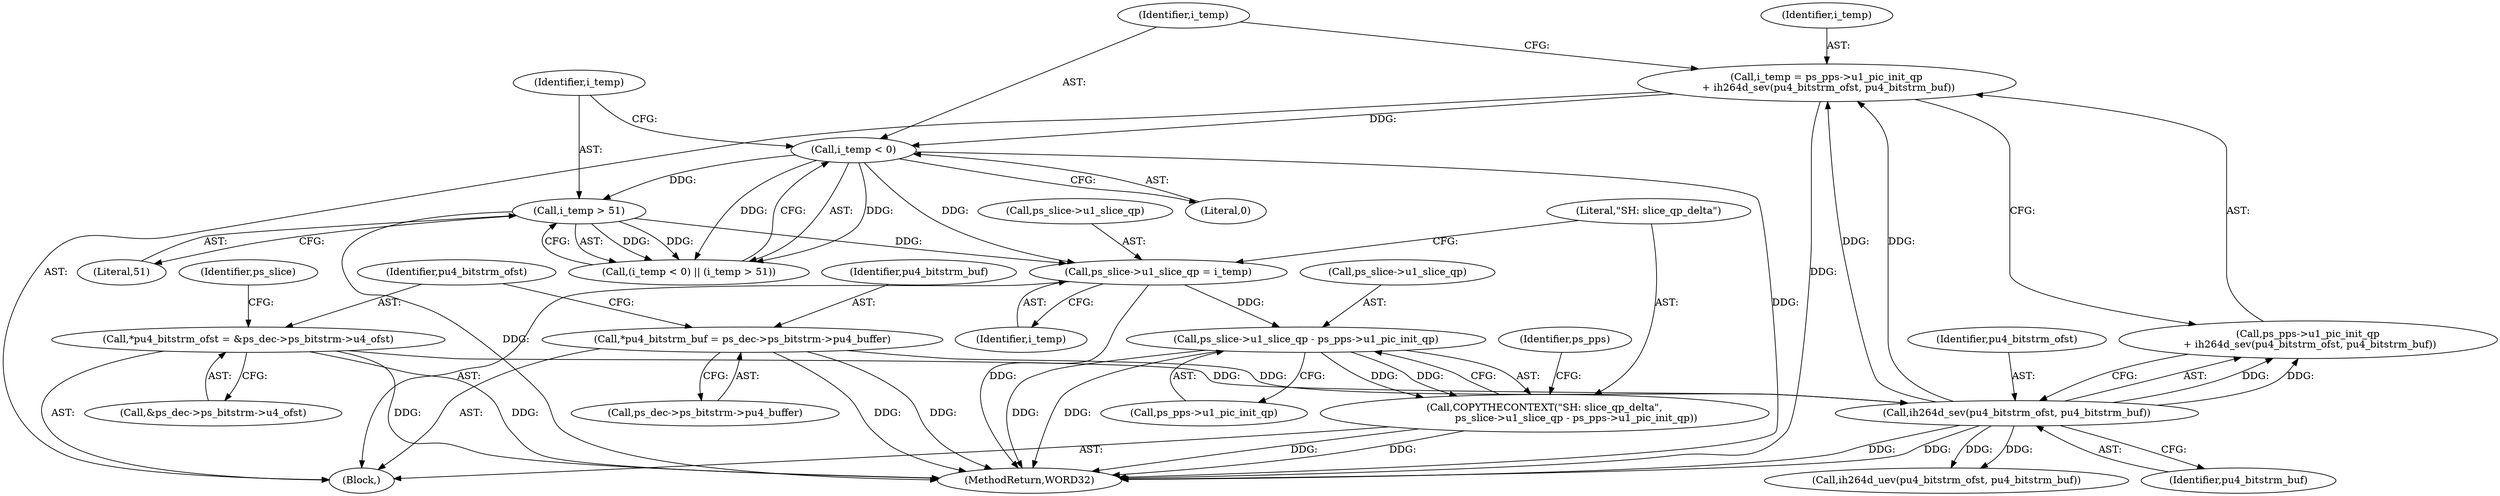 digraph "0_Android_943323f1d9d3dd5c2634deb26cbe72343ca6b3db_1@pointer" {
"1000213" [label="(Call,ps_slice->u1_slice_qp - ps_pps->u1_pic_init_qp)"];
"1000206" [label="(Call,ps_slice->u1_slice_qp = i_temp)"];
"1000198" [label="(Call,i_temp < 0)"];
"1000187" [label="(Call,i_temp = ps_pps->u1_pic_init_qp\n + ih264d_sev(pu4_bitstrm_ofst, pu4_bitstrm_buf))"];
"1000193" [label="(Call,ih264d_sev(pu4_bitstrm_ofst, pu4_bitstrm_buf))"];
"1000135" [label="(Call,*pu4_bitstrm_ofst = &ps_dec->ps_bitstrm->u4_ofst)"];
"1000127" [label="(Call,*pu4_bitstrm_buf = ps_dec->ps_bitstrm->pu4_buffer)"];
"1000201" [label="(Call,i_temp > 51)"];
"1000211" [label="(Call,COPYTHECONTEXT(\"SH: slice_qp_delta\",\n                    ps_slice->u1_slice_qp - ps_pps->u1_pic_init_qp))"];
"1000128" [label="(Identifier,pu4_bitstrm_buf)"];
"1000135" [label="(Call,*pu4_bitstrm_ofst = &ps_dec->ps_bitstrm->u4_ofst)"];
"1000201" [label="(Call,i_temp > 51)"];
"1000189" [label="(Call,ps_pps->u1_pic_init_qp\n + ih264d_sev(pu4_bitstrm_ofst, pu4_bitstrm_buf))"];
"1000195" [label="(Identifier,pu4_bitstrm_buf)"];
"1000217" [label="(Call,ps_pps->u1_pic_init_qp)"];
"1000193" [label="(Call,ih264d_sev(pu4_bitstrm_ofst, pu4_bitstrm_buf))"];
"1000229" [label="(Call,ih264d_uev(pu4_bitstrm_ofst, pu4_bitstrm_buf))"];
"1000149" [label="(Identifier,ps_slice)"];
"1000203" [label="(Literal,51)"];
"1000211" [label="(Call,COPYTHECONTEXT(\"SH: slice_qp_delta\",\n                    ps_slice->u1_slice_qp - ps_pps->u1_pic_init_qp))"];
"1000113" [label="(Block,)"];
"1000206" [label="(Call,ps_slice->u1_slice_qp = i_temp)"];
"1000433" [label="(MethodReturn,WORD32)"];
"1000202" [label="(Identifier,i_temp)"];
"1000187" [label="(Call,i_temp = ps_pps->u1_pic_init_qp\n + ih264d_sev(pu4_bitstrm_ofst, pu4_bitstrm_buf))"];
"1000200" [label="(Literal,0)"];
"1000213" [label="(Call,ps_slice->u1_slice_qp - ps_pps->u1_pic_init_qp)"];
"1000137" [label="(Call,&ps_dec->ps_bitstrm->u4_ofst)"];
"1000127" [label="(Call,*pu4_bitstrm_buf = ps_dec->ps_bitstrm->pu4_buffer)"];
"1000212" [label="(Literal,\"SH: slice_qp_delta\")"];
"1000207" [label="(Call,ps_slice->u1_slice_qp)"];
"1000199" [label="(Identifier,i_temp)"];
"1000198" [label="(Call,i_temp < 0)"];
"1000194" [label="(Identifier,pu4_bitstrm_ofst)"];
"1000223" [label="(Identifier,ps_pps)"];
"1000210" [label="(Identifier,i_temp)"];
"1000136" [label="(Identifier,pu4_bitstrm_ofst)"];
"1000129" [label="(Call,ps_dec->ps_bitstrm->pu4_buffer)"];
"1000214" [label="(Call,ps_slice->u1_slice_qp)"];
"1000188" [label="(Identifier,i_temp)"];
"1000197" [label="(Call,(i_temp < 0) || (i_temp > 51))"];
"1000213" -> "1000211"  [label="AST: "];
"1000213" -> "1000217"  [label="CFG: "];
"1000214" -> "1000213"  [label="AST: "];
"1000217" -> "1000213"  [label="AST: "];
"1000211" -> "1000213"  [label="CFG: "];
"1000213" -> "1000433"  [label="DDG: "];
"1000213" -> "1000433"  [label="DDG: "];
"1000213" -> "1000211"  [label="DDG: "];
"1000213" -> "1000211"  [label="DDG: "];
"1000206" -> "1000213"  [label="DDG: "];
"1000206" -> "1000113"  [label="AST: "];
"1000206" -> "1000210"  [label="CFG: "];
"1000207" -> "1000206"  [label="AST: "];
"1000210" -> "1000206"  [label="AST: "];
"1000212" -> "1000206"  [label="CFG: "];
"1000206" -> "1000433"  [label="DDG: "];
"1000198" -> "1000206"  [label="DDG: "];
"1000201" -> "1000206"  [label="DDG: "];
"1000198" -> "1000197"  [label="AST: "];
"1000198" -> "1000200"  [label="CFG: "];
"1000199" -> "1000198"  [label="AST: "];
"1000200" -> "1000198"  [label="AST: "];
"1000202" -> "1000198"  [label="CFG: "];
"1000197" -> "1000198"  [label="CFG: "];
"1000198" -> "1000433"  [label="DDG: "];
"1000198" -> "1000197"  [label="DDG: "];
"1000198" -> "1000197"  [label="DDG: "];
"1000187" -> "1000198"  [label="DDG: "];
"1000198" -> "1000201"  [label="DDG: "];
"1000187" -> "1000113"  [label="AST: "];
"1000187" -> "1000189"  [label="CFG: "];
"1000188" -> "1000187"  [label="AST: "];
"1000189" -> "1000187"  [label="AST: "];
"1000199" -> "1000187"  [label="CFG: "];
"1000187" -> "1000433"  [label="DDG: "];
"1000193" -> "1000187"  [label="DDG: "];
"1000193" -> "1000187"  [label="DDG: "];
"1000193" -> "1000189"  [label="AST: "];
"1000193" -> "1000195"  [label="CFG: "];
"1000194" -> "1000193"  [label="AST: "];
"1000195" -> "1000193"  [label="AST: "];
"1000189" -> "1000193"  [label="CFG: "];
"1000193" -> "1000433"  [label="DDG: "];
"1000193" -> "1000433"  [label="DDG: "];
"1000193" -> "1000189"  [label="DDG: "];
"1000193" -> "1000189"  [label="DDG: "];
"1000135" -> "1000193"  [label="DDG: "];
"1000127" -> "1000193"  [label="DDG: "];
"1000193" -> "1000229"  [label="DDG: "];
"1000193" -> "1000229"  [label="DDG: "];
"1000135" -> "1000113"  [label="AST: "];
"1000135" -> "1000137"  [label="CFG: "];
"1000136" -> "1000135"  [label="AST: "];
"1000137" -> "1000135"  [label="AST: "];
"1000149" -> "1000135"  [label="CFG: "];
"1000135" -> "1000433"  [label="DDG: "];
"1000135" -> "1000433"  [label="DDG: "];
"1000127" -> "1000113"  [label="AST: "];
"1000127" -> "1000129"  [label="CFG: "];
"1000128" -> "1000127"  [label="AST: "];
"1000129" -> "1000127"  [label="AST: "];
"1000136" -> "1000127"  [label="CFG: "];
"1000127" -> "1000433"  [label="DDG: "];
"1000127" -> "1000433"  [label="DDG: "];
"1000201" -> "1000197"  [label="AST: "];
"1000201" -> "1000203"  [label="CFG: "];
"1000202" -> "1000201"  [label="AST: "];
"1000203" -> "1000201"  [label="AST: "];
"1000197" -> "1000201"  [label="CFG: "];
"1000201" -> "1000433"  [label="DDG: "];
"1000201" -> "1000197"  [label="DDG: "];
"1000201" -> "1000197"  [label="DDG: "];
"1000211" -> "1000113"  [label="AST: "];
"1000212" -> "1000211"  [label="AST: "];
"1000223" -> "1000211"  [label="CFG: "];
"1000211" -> "1000433"  [label="DDG: "];
"1000211" -> "1000433"  [label="DDG: "];
}
